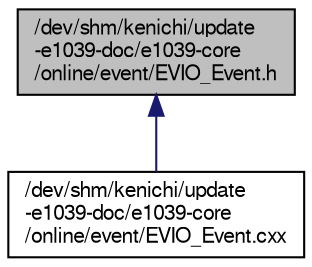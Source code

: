 digraph "/dev/shm/kenichi/update-e1039-doc/e1039-core/online/event/EVIO_Event.h"
{
  bgcolor="transparent";
  edge [fontname="FreeSans",fontsize="10",labelfontname="FreeSans",labelfontsize="10"];
  node [fontname="FreeSans",fontsize="10",shape=record];
  Node1 [label="/dev/shm/kenichi/update\l-e1039-doc/e1039-core\l/online/event/EVIO_Event.h",height=0.2,width=0.4,color="black", fillcolor="grey75", style="filled" fontcolor="black"];
  Node1 -> Node2 [dir="back",color="midnightblue",fontsize="10",style="solid",fontname="FreeSans"];
  Node2 [label="/dev/shm/kenichi/update\l-e1039-doc/e1039-core\l/online/event/EVIO_Event.cxx",height=0.2,width=0.4,color="black",URL="$dd/d1f/EVIO__Event_8cxx.html"];
}
